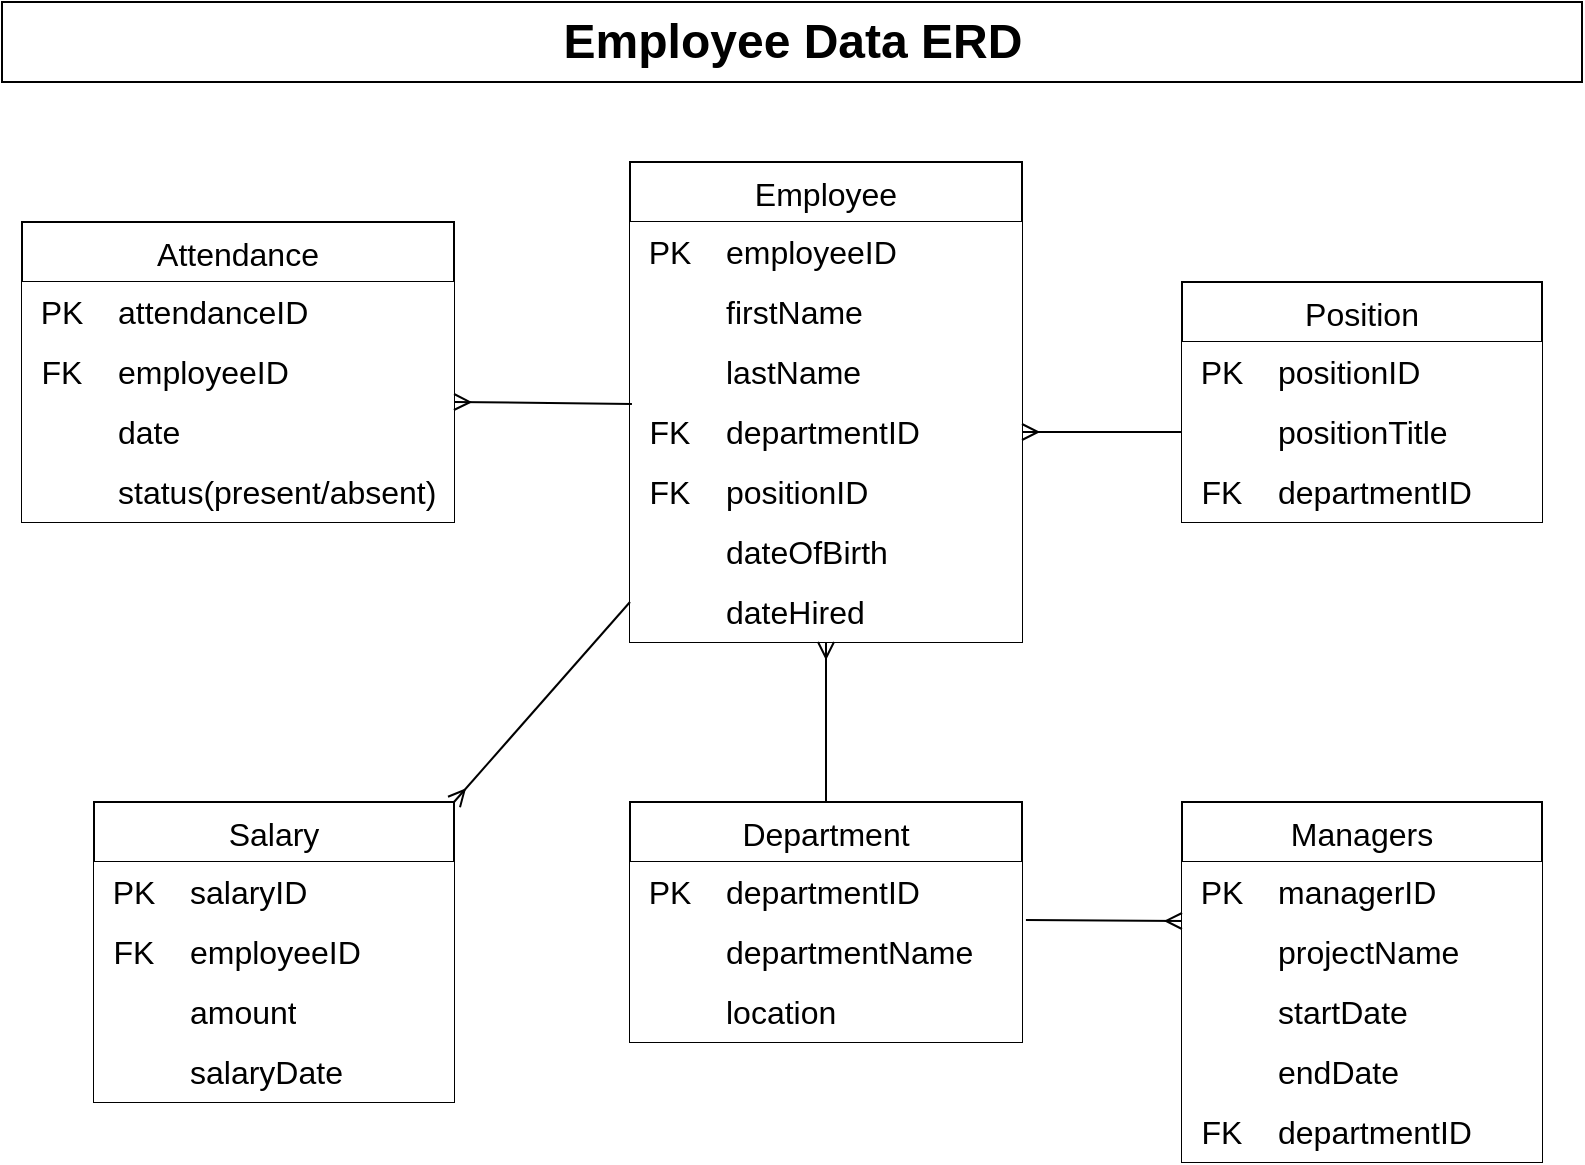 <mxfile version="24.9.2">
  <diagram id="C5RBs43oDa-KdzZeNtuy" name="Page-1">
    <mxGraphModel dx="1319" dy="762" grid="1" gridSize="10" guides="1" tooltips="1" connect="1" arrows="1" fold="1" page="1" pageScale="1" pageWidth="1100" pageHeight="850" background="#ffffff" math="0" shadow="0">
      <root>
        <mxCell id="WIyWlLk6GJQsqaUBKTNV-0" />
        <mxCell id="WIyWlLk6GJQsqaUBKTNV-1" parent="WIyWlLk6GJQsqaUBKTNV-0" />
        <mxCell id="Qf7x0E1dqHhBOgiYK0y1-11" value="Employee Data ERD" style="text;html=1;fontSize=24;fontStyle=1;verticalAlign=middle;align=center;fillColor=default;strokeColor=default;labelBackgroundColor=default;" vertex="1" parent="WIyWlLk6GJQsqaUBKTNV-1">
          <mxGeometry x="10" y="40" width="790" height="40" as="geometry" />
        </mxCell>
        <mxCell id="Qf7x0E1dqHhBOgiYK0y1-34" value="Employee" style="shape=table;startSize=30;container=1;collapsible=0;childLayout=tableLayout;fixedRows=1;rowLines=0;fontStyle=0;strokeColor=default;fontSize=16;points=[[0,0,0,0,0],[0,0.25,0,0,0],[0,0.5,0,0,0],[0,0.75,0,0,0],[0,1,0,0,0],[0.25,0,0,0,0],[0.25,1,0,0,0],[0.5,0,0,0,0],[0.5,1,0,0,0],[0.75,0,0,0,0],[0.75,1,0,0,0],[1,0,0,0,0],[1,0.25,0,0,0],[1,0.5,0,0,0],[1,0.75,0,0,0],[1,1,0,0,0]];labelBackgroundColor=default;" vertex="1" parent="WIyWlLk6GJQsqaUBKTNV-1">
          <mxGeometry x="324" y="120" width="196" height="240" as="geometry" />
        </mxCell>
        <mxCell id="Qf7x0E1dqHhBOgiYK0y1-35" value="" style="shape=tableRow;horizontal=0;startSize=0;swimlaneHead=0;swimlaneBody=0;top=0;left=0;bottom=0;right=0;collapsible=0;dropTarget=0;fillColor=none;points=[[0,0.5],[1,0.5]];portConstraint=eastwest;strokeColor=inherit;fontSize=16;labelBackgroundColor=default;" vertex="1" parent="Qf7x0E1dqHhBOgiYK0y1-34">
          <mxGeometry y="30" width="196" height="30" as="geometry" />
        </mxCell>
        <mxCell id="Qf7x0E1dqHhBOgiYK0y1-36" value="PK" style="shape=partialRectangle;html=1;whiteSpace=wrap;connectable=0;fillColor=default;top=0;left=0;bottom=0;right=0;overflow=hidden;pointerEvents=1;strokeColor=inherit;fontSize=16;labelBackgroundColor=default;" vertex="1" parent="Qf7x0E1dqHhBOgiYK0y1-35">
          <mxGeometry width="40" height="30" as="geometry">
            <mxRectangle width="40" height="30" as="alternateBounds" />
          </mxGeometry>
        </mxCell>
        <mxCell id="Qf7x0E1dqHhBOgiYK0y1-37" value="employeeID" style="shape=partialRectangle;html=1;whiteSpace=wrap;connectable=0;fillColor=default;top=0;left=0;bottom=0;right=0;align=left;spacingLeft=6;overflow=hidden;strokeColor=inherit;fontSize=16;labelBackgroundColor=default;" vertex="1" parent="Qf7x0E1dqHhBOgiYK0y1-35">
          <mxGeometry x="40" width="156" height="30" as="geometry">
            <mxRectangle width="156" height="30" as="alternateBounds" />
          </mxGeometry>
        </mxCell>
        <mxCell id="Qf7x0E1dqHhBOgiYK0y1-38" value="" style="shape=tableRow;horizontal=0;startSize=0;swimlaneHead=0;swimlaneBody=0;top=0;left=0;bottom=0;right=0;collapsible=0;dropTarget=0;fillColor=none;points=[[0,0.5],[1,0.5]];portConstraint=eastwest;strokeColor=inherit;fontSize=16;labelBackgroundColor=default;" vertex="1" parent="Qf7x0E1dqHhBOgiYK0y1-34">
          <mxGeometry y="60" width="196" height="30" as="geometry" />
        </mxCell>
        <mxCell id="Qf7x0E1dqHhBOgiYK0y1-39" value="" style="shape=partialRectangle;html=1;whiteSpace=wrap;connectable=0;fillColor=default;top=0;left=0;bottom=0;right=0;overflow=hidden;strokeColor=inherit;fontSize=16;labelBackgroundColor=default;" vertex="1" parent="Qf7x0E1dqHhBOgiYK0y1-38">
          <mxGeometry width="40" height="30" as="geometry">
            <mxRectangle width="40" height="30" as="alternateBounds" />
          </mxGeometry>
        </mxCell>
        <mxCell id="Qf7x0E1dqHhBOgiYK0y1-40" value="firstName" style="shape=partialRectangle;html=1;whiteSpace=wrap;connectable=0;fillColor=default;top=0;left=0;bottom=0;right=0;align=left;spacingLeft=6;overflow=hidden;strokeColor=inherit;fontSize=16;labelBackgroundColor=default;" vertex="1" parent="Qf7x0E1dqHhBOgiYK0y1-38">
          <mxGeometry x="40" width="156" height="30" as="geometry">
            <mxRectangle width="156" height="30" as="alternateBounds" />
          </mxGeometry>
        </mxCell>
        <mxCell id="Qf7x0E1dqHhBOgiYK0y1-41" value="" style="shape=tableRow;horizontal=0;startSize=0;swimlaneHead=0;swimlaneBody=0;top=0;left=0;bottom=0;right=0;collapsible=0;dropTarget=0;fillColor=none;points=[[0,0.5],[1,0.5]];portConstraint=eastwest;strokeColor=inherit;fontSize=16;labelBackgroundColor=default;" vertex="1" parent="Qf7x0E1dqHhBOgiYK0y1-34">
          <mxGeometry y="90" width="196" height="30" as="geometry" />
        </mxCell>
        <mxCell id="Qf7x0E1dqHhBOgiYK0y1-42" value="" style="shape=partialRectangle;html=1;whiteSpace=wrap;connectable=0;fillColor=default;top=0;left=0;bottom=0;right=0;overflow=hidden;strokeColor=inherit;fontSize=16;labelBackgroundColor=default;" vertex="1" parent="Qf7x0E1dqHhBOgiYK0y1-41">
          <mxGeometry width="40" height="30" as="geometry">
            <mxRectangle width="40" height="30" as="alternateBounds" />
          </mxGeometry>
        </mxCell>
        <mxCell id="Qf7x0E1dqHhBOgiYK0y1-43" value="lastName" style="shape=partialRectangle;html=1;whiteSpace=wrap;connectable=0;fillColor=default;top=0;left=0;bottom=0;right=0;align=left;spacingLeft=6;overflow=hidden;strokeColor=inherit;fontSize=16;labelBackgroundColor=default;" vertex="1" parent="Qf7x0E1dqHhBOgiYK0y1-41">
          <mxGeometry x="40" width="156" height="30" as="geometry">
            <mxRectangle width="156" height="30" as="alternateBounds" />
          </mxGeometry>
        </mxCell>
        <mxCell id="Qf7x0E1dqHhBOgiYK0y1-44" value="" style="shape=tableRow;horizontal=0;startSize=0;swimlaneHead=0;swimlaneBody=0;top=0;left=0;bottom=0;right=0;collapsible=0;dropTarget=0;fillColor=none;points=[[0,0.5],[1,0.5]];portConstraint=eastwest;strokeColor=inherit;fontSize=16;labelBackgroundColor=default;" vertex="1" parent="Qf7x0E1dqHhBOgiYK0y1-34">
          <mxGeometry y="120" width="196" height="30" as="geometry" />
        </mxCell>
        <mxCell id="Qf7x0E1dqHhBOgiYK0y1-45" value="FK" style="shape=partialRectangle;html=1;whiteSpace=wrap;connectable=0;fillColor=default;top=0;left=0;bottom=0;right=0;overflow=hidden;strokeColor=inherit;fontSize=16;labelBackgroundColor=default;" vertex="1" parent="Qf7x0E1dqHhBOgiYK0y1-44">
          <mxGeometry width="40" height="30" as="geometry">
            <mxRectangle width="40" height="30" as="alternateBounds" />
          </mxGeometry>
        </mxCell>
        <mxCell id="Qf7x0E1dqHhBOgiYK0y1-46" value="departmentID" style="shape=partialRectangle;html=1;whiteSpace=wrap;connectable=0;fillColor=default;top=0;left=0;bottom=0;right=0;align=left;spacingLeft=6;overflow=hidden;strokeColor=inherit;fontSize=16;labelBackgroundColor=default;" vertex="1" parent="Qf7x0E1dqHhBOgiYK0y1-44">
          <mxGeometry x="40" width="156" height="30" as="geometry">
            <mxRectangle width="156" height="30" as="alternateBounds" />
          </mxGeometry>
        </mxCell>
        <mxCell id="Qf7x0E1dqHhBOgiYK0y1-47" value="" style="shape=tableRow;horizontal=0;startSize=0;swimlaneHead=0;swimlaneBody=0;top=0;left=0;bottom=0;right=0;collapsible=0;dropTarget=0;fillColor=none;points=[[0,0.5],[1,0.5]];portConstraint=eastwest;strokeColor=inherit;fontSize=16;labelBackgroundColor=default;" vertex="1" parent="Qf7x0E1dqHhBOgiYK0y1-34">
          <mxGeometry y="150" width="196" height="30" as="geometry" />
        </mxCell>
        <mxCell id="Qf7x0E1dqHhBOgiYK0y1-48" value="FK" style="shape=partialRectangle;html=1;whiteSpace=wrap;connectable=0;fillColor=default;top=0;left=0;bottom=0;right=0;overflow=hidden;strokeColor=inherit;fontSize=16;labelBackgroundColor=default;" vertex="1" parent="Qf7x0E1dqHhBOgiYK0y1-47">
          <mxGeometry width="40" height="30" as="geometry">
            <mxRectangle width="40" height="30" as="alternateBounds" />
          </mxGeometry>
        </mxCell>
        <mxCell id="Qf7x0E1dqHhBOgiYK0y1-49" value="positionID" style="shape=partialRectangle;html=1;whiteSpace=wrap;connectable=0;fillColor=default;top=0;left=0;bottom=0;right=0;align=left;spacingLeft=6;overflow=hidden;strokeColor=inherit;fontSize=16;labelBackgroundColor=default;" vertex="1" parent="Qf7x0E1dqHhBOgiYK0y1-47">
          <mxGeometry x="40" width="156" height="30" as="geometry">
            <mxRectangle width="156" height="30" as="alternateBounds" />
          </mxGeometry>
        </mxCell>
        <mxCell id="Qf7x0E1dqHhBOgiYK0y1-50" value="" style="shape=tableRow;horizontal=0;startSize=0;swimlaneHead=0;swimlaneBody=0;top=0;left=0;bottom=0;right=0;collapsible=0;dropTarget=0;fillColor=none;points=[[0,0.5],[1,0.5]];portConstraint=eastwest;strokeColor=inherit;fontSize=16;labelBackgroundColor=default;" vertex="1" parent="Qf7x0E1dqHhBOgiYK0y1-34">
          <mxGeometry y="180" width="196" height="30" as="geometry" />
        </mxCell>
        <mxCell id="Qf7x0E1dqHhBOgiYK0y1-51" value="" style="shape=partialRectangle;html=1;whiteSpace=wrap;connectable=0;fillColor=default;top=0;left=0;bottom=0;right=0;overflow=hidden;strokeColor=inherit;fontSize=16;labelBackgroundColor=default;" vertex="1" parent="Qf7x0E1dqHhBOgiYK0y1-50">
          <mxGeometry width="40" height="30" as="geometry">
            <mxRectangle width="40" height="30" as="alternateBounds" />
          </mxGeometry>
        </mxCell>
        <mxCell id="Qf7x0E1dqHhBOgiYK0y1-52" value="dateOfBirth" style="shape=partialRectangle;html=1;whiteSpace=wrap;connectable=0;fillColor=default;top=0;left=0;bottom=0;right=0;align=left;spacingLeft=6;overflow=hidden;strokeColor=inherit;fontSize=16;labelBackgroundColor=default;" vertex="1" parent="Qf7x0E1dqHhBOgiYK0y1-50">
          <mxGeometry x="40" width="156" height="30" as="geometry">
            <mxRectangle width="156" height="30" as="alternateBounds" />
          </mxGeometry>
        </mxCell>
        <mxCell id="Qf7x0E1dqHhBOgiYK0y1-53" value="" style="shape=tableRow;horizontal=0;startSize=0;swimlaneHead=0;swimlaneBody=0;top=0;left=0;bottom=0;right=0;collapsible=0;dropTarget=0;fillColor=none;points=[[0,0.5],[1,0.5]];portConstraint=eastwest;strokeColor=inherit;fontSize=16;labelBackgroundColor=default;" vertex="1" parent="Qf7x0E1dqHhBOgiYK0y1-34">
          <mxGeometry y="210" width="196" height="30" as="geometry" />
        </mxCell>
        <mxCell id="Qf7x0E1dqHhBOgiYK0y1-54" value="" style="shape=partialRectangle;html=1;whiteSpace=wrap;connectable=0;fillColor=default;top=0;left=0;bottom=0;right=0;overflow=hidden;strokeColor=inherit;fontSize=16;labelBackgroundColor=default;" vertex="1" parent="Qf7x0E1dqHhBOgiYK0y1-53">
          <mxGeometry width="40" height="30" as="geometry">
            <mxRectangle width="40" height="30" as="alternateBounds" />
          </mxGeometry>
        </mxCell>
        <mxCell id="Qf7x0E1dqHhBOgiYK0y1-55" value="dateHired" style="shape=partialRectangle;html=1;whiteSpace=wrap;connectable=0;fillColor=default;top=0;left=0;bottom=0;right=0;align=left;spacingLeft=6;overflow=hidden;strokeColor=inherit;fontSize=16;labelBackgroundColor=default;" vertex="1" parent="Qf7x0E1dqHhBOgiYK0y1-53">
          <mxGeometry x="40" width="156" height="30" as="geometry">
            <mxRectangle width="156" height="30" as="alternateBounds" />
          </mxGeometry>
        </mxCell>
        <mxCell id="Qf7x0E1dqHhBOgiYK0y1-78" value="Department" style="shape=table;startSize=30;container=1;collapsible=0;childLayout=tableLayout;fixedRows=1;rowLines=0;fontStyle=0;strokeColor=default;fontSize=16;labelBackgroundColor=default;" vertex="1" parent="WIyWlLk6GJQsqaUBKTNV-1">
          <mxGeometry x="324" y="440" width="196" height="120" as="geometry" />
        </mxCell>
        <mxCell id="Qf7x0E1dqHhBOgiYK0y1-126" value="" style="shape=tableRow;horizontal=0;startSize=0;swimlaneHead=0;swimlaneBody=0;top=0;left=0;bottom=0;right=0;collapsible=0;dropTarget=0;fillColor=none;points=[[0,0.5],[1,0.5]];portConstraint=eastwest;strokeColor=inherit;fontSize=16;labelBackgroundColor=default;" vertex="1" parent="Qf7x0E1dqHhBOgiYK0y1-78">
          <mxGeometry y="30" width="196" height="30" as="geometry" />
        </mxCell>
        <mxCell id="Qf7x0E1dqHhBOgiYK0y1-127" value="PK" style="shape=partialRectangle;html=1;whiteSpace=wrap;connectable=0;fillColor=default;top=0;left=0;bottom=0;right=0;overflow=hidden;pointerEvents=1;strokeColor=inherit;fontSize=16;labelBackgroundColor=default;" vertex="1" parent="Qf7x0E1dqHhBOgiYK0y1-126">
          <mxGeometry width="40" height="30" as="geometry">
            <mxRectangle width="40" height="30" as="alternateBounds" />
          </mxGeometry>
        </mxCell>
        <mxCell id="Qf7x0E1dqHhBOgiYK0y1-128" value="departmentID" style="shape=partialRectangle;html=1;whiteSpace=wrap;connectable=0;fillColor=default;top=0;left=0;bottom=0;right=0;align=left;spacingLeft=6;overflow=hidden;strokeColor=inherit;fontSize=16;labelBackgroundColor=default;" vertex="1" parent="Qf7x0E1dqHhBOgiYK0y1-126">
          <mxGeometry x="40" width="156" height="30" as="geometry">
            <mxRectangle width="156" height="30" as="alternateBounds" />
          </mxGeometry>
        </mxCell>
        <mxCell id="Qf7x0E1dqHhBOgiYK0y1-82" value="" style="shape=tableRow;horizontal=0;startSize=0;swimlaneHead=0;swimlaneBody=0;top=0;left=0;bottom=0;right=0;collapsible=0;dropTarget=0;fillColor=none;points=[[0,0.5],[1,0.5]];portConstraint=eastwest;strokeColor=inherit;fontSize=16;labelBackgroundColor=default;" vertex="1" parent="Qf7x0E1dqHhBOgiYK0y1-78">
          <mxGeometry y="60" width="196" height="30" as="geometry" />
        </mxCell>
        <mxCell id="Qf7x0E1dqHhBOgiYK0y1-83" value="" style="shape=partialRectangle;html=1;whiteSpace=wrap;connectable=0;fillColor=default;top=0;left=0;bottom=0;right=0;overflow=hidden;strokeColor=inherit;fontSize=16;labelBackgroundColor=default;" vertex="1" parent="Qf7x0E1dqHhBOgiYK0y1-82">
          <mxGeometry width="40" height="30" as="geometry">
            <mxRectangle width="40" height="30" as="alternateBounds" />
          </mxGeometry>
        </mxCell>
        <mxCell id="Qf7x0E1dqHhBOgiYK0y1-84" value="departmentName" style="shape=partialRectangle;html=1;whiteSpace=wrap;connectable=0;fillColor=default;top=0;left=0;bottom=0;right=0;align=left;spacingLeft=6;overflow=hidden;strokeColor=inherit;fontSize=16;labelBackgroundColor=default;" vertex="1" parent="Qf7x0E1dqHhBOgiYK0y1-82">
          <mxGeometry x="40" width="156" height="30" as="geometry">
            <mxRectangle width="156" height="30" as="alternateBounds" />
          </mxGeometry>
        </mxCell>
        <mxCell id="Qf7x0E1dqHhBOgiYK0y1-85" value="" style="shape=tableRow;horizontal=0;startSize=0;swimlaneHead=0;swimlaneBody=0;top=0;left=0;bottom=0;right=0;collapsible=0;dropTarget=0;fillColor=none;points=[[0,0.5],[1,0.5]];portConstraint=eastwest;strokeColor=inherit;fontSize=16;labelBackgroundColor=default;" vertex="1" parent="Qf7x0E1dqHhBOgiYK0y1-78">
          <mxGeometry y="90" width="196" height="30" as="geometry" />
        </mxCell>
        <mxCell id="Qf7x0E1dqHhBOgiYK0y1-86" value="" style="shape=partialRectangle;html=1;whiteSpace=wrap;connectable=0;fillColor=default;top=0;left=0;bottom=0;right=0;overflow=hidden;strokeColor=inherit;fontSize=16;labelBackgroundColor=default;" vertex="1" parent="Qf7x0E1dqHhBOgiYK0y1-85">
          <mxGeometry width="40" height="30" as="geometry">
            <mxRectangle width="40" height="30" as="alternateBounds" />
          </mxGeometry>
        </mxCell>
        <mxCell id="Qf7x0E1dqHhBOgiYK0y1-87" value="location" style="shape=partialRectangle;html=1;whiteSpace=wrap;connectable=0;fillColor=default;top=0;left=0;bottom=0;right=0;align=left;spacingLeft=6;overflow=hidden;strokeColor=inherit;fontSize=16;labelBackgroundColor=default;" vertex="1" parent="Qf7x0E1dqHhBOgiYK0y1-85">
          <mxGeometry x="40" width="156" height="30" as="geometry">
            <mxRectangle width="156" height="30" as="alternateBounds" />
          </mxGeometry>
        </mxCell>
        <mxCell id="Qf7x0E1dqHhBOgiYK0y1-101" value="Position" style="shape=table;startSize=30;container=1;collapsible=0;childLayout=tableLayout;fixedRows=1;rowLines=0;fontStyle=0;strokeColor=default;fontSize=16;labelBackgroundColor=default;" vertex="1" parent="WIyWlLk6GJQsqaUBKTNV-1">
          <mxGeometry x="600" y="180" width="180" height="120" as="geometry" />
        </mxCell>
        <mxCell id="Qf7x0E1dqHhBOgiYK0y1-102" value="" style="shape=tableRow;horizontal=0;startSize=0;swimlaneHead=0;swimlaneBody=0;top=0;left=0;bottom=0;right=0;collapsible=0;dropTarget=0;fillColor=none;points=[[0,0.5],[1,0.5]];portConstraint=eastwest;strokeColor=inherit;fontSize=16;labelBackgroundColor=default;" vertex="1" parent="Qf7x0E1dqHhBOgiYK0y1-101">
          <mxGeometry y="30" width="180" height="30" as="geometry" />
        </mxCell>
        <mxCell id="Qf7x0E1dqHhBOgiYK0y1-103" value="PK" style="shape=partialRectangle;html=1;whiteSpace=wrap;connectable=0;fillColor=default;top=0;left=0;bottom=0;right=0;overflow=hidden;pointerEvents=1;strokeColor=inherit;fontSize=16;labelBackgroundColor=default;" vertex="1" parent="Qf7x0E1dqHhBOgiYK0y1-102">
          <mxGeometry width="40" height="30" as="geometry">
            <mxRectangle width="40" height="30" as="alternateBounds" />
          </mxGeometry>
        </mxCell>
        <mxCell id="Qf7x0E1dqHhBOgiYK0y1-104" value="positionID" style="shape=partialRectangle;html=1;whiteSpace=wrap;connectable=0;fillColor=default;top=0;left=0;bottom=0;right=0;align=left;spacingLeft=6;overflow=hidden;strokeColor=inherit;fontSize=16;labelBackgroundColor=default;" vertex="1" parent="Qf7x0E1dqHhBOgiYK0y1-102">
          <mxGeometry x="40" width="140" height="30" as="geometry">
            <mxRectangle width="140" height="30" as="alternateBounds" />
          </mxGeometry>
        </mxCell>
        <mxCell id="Qf7x0E1dqHhBOgiYK0y1-105" value="" style="shape=tableRow;horizontal=0;startSize=0;swimlaneHead=0;swimlaneBody=0;top=0;left=0;bottom=0;right=0;collapsible=0;dropTarget=0;fillColor=none;points=[[0,0.5],[1,0.5]];portConstraint=eastwest;strokeColor=inherit;fontSize=16;labelBackgroundColor=default;" vertex="1" parent="Qf7x0E1dqHhBOgiYK0y1-101">
          <mxGeometry y="60" width="180" height="30" as="geometry" />
        </mxCell>
        <mxCell id="Qf7x0E1dqHhBOgiYK0y1-106" value="" style="shape=partialRectangle;html=1;whiteSpace=wrap;connectable=0;fillColor=default;top=0;left=0;bottom=0;right=0;overflow=hidden;strokeColor=inherit;fontSize=16;labelBackgroundColor=default;" vertex="1" parent="Qf7x0E1dqHhBOgiYK0y1-105">
          <mxGeometry width="40" height="30" as="geometry">
            <mxRectangle width="40" height="30" as="alternateBounds" />
          </mxGeometry>
        </mxCell>
        <mxCell id="Qf7x0E1dqHhBOgiYK0y1-107" value="positionTitle" style="shape=partialRectangle;html=1;whiteSpace=wrap;connectable=0;fillColor=default;top=0;left=0;bottom=0;right=0;align=left;spacingLeft=6;overflow=hidden;strokeColor=inherit;fontSize=16;labelBackgroundColor=default;" vertex="1" parent="Qf7x0E1dqHhBOgiYK0y1-105">
          <mxGeometry x="40" width="140" height="30" as="geometry">
            <mxRectangle width="140" height="30" as="alternateBounds" />
          </mxGeometry>
        </mxCell>
        <mxCell id="Qf7x0E1dqHhBOgiYK0y1-108" value="" style="shape=tableRow;horizontal=0;startSize=0;swimlaneHead=0;swimlaneBody=0;top=0;left=0;bottom=0;right=0;collapsible=0;dropTarget=0;fillColor=none;points=[[0,0.5],[1,0.5]];portConstraint=eastwest;strokeColor=inherit;fontSize=16;labelBackgroundColor=default;" vertex="1" parent="Qf7x0E1dqHhBOgiYK0y1-101">
          <mxGeometry y="90" width="180" height="30" as="geometry" />
        </mxCell>
        <mxCell id="Qf7x0E1dqHhBOgiYK0y1-109" value="FK" style="shape=partialRectangle;html=1;whiteSpace=wrap;connectable=0;fillColor=default;top=0;left=0;bottom=0;right=0;overflow=hidden;strokeColor=inherit;fontSize=16;labelBackgroundColor=default;" vertex="1" parent="Qf7x0E1dqHhBOgiYK0y1-108">
          <mxGeometry width="40" height="30" as="geometry">
            <mxRectangle width="40" height="30" as="alternateBounds" />
          </mxGeometry>
        </mxCell>
        <mxCell id="Qf7x0E1dqHhBOgiYK0y1-110" value="departmentID" style="shape=partialRectangle;html=1;whiteSpace=wrap;connectable=0;fillColor=default;top=0;left=0;bottom=0;right=0;align=left;spacingLeft=6;overflow=hidden;strokeColor=inherit;fontSize=16;labelBackgroundColor=default;" vertex="1" parent="Qf7x0E1dqHhBOgiYK0y1-108">
          <mxGeometry x="40" width="140" height="30" as="geometry">
            <mxRectangle width="140" height="30" as="alternateBounds" />
          </mxGeometry>
        </mxCell>
        <mxCell id="Qf7x0E1dqHhBOgiYK0y1-112" value="Salary" style="shape=table;startSize=30;container=1;collapsible=0;childLayout=tableLayout;fixedRows=1;rowLines=0;fontStyle=0;strokeColor=default;fontSize=16;labelBackgroundColor=default;" vertex="1" parent="WIyWlLk6GJQsqaUBKTNV-1">
          <mxGeometry x="56" y="440" width="180" height="150" as="geometry" />
        </mxCell>
        <mxCell id="Qf7x0E1dqHhBOgiYK0y1-113" value="" style="shape=tableRow;horizontal=0;startSize=0;swimlaneHead=0;swimlaneBody=0;top=0;left=0;bottom=0;right=0;collapsible=0;dropTarget=0;fillColor=none;points=[[0,0.5],[1,0.5]];portConstraint=eastwest;strokeColor=inherit;fontSize=16;labelBackgroundColor=default;" vertex="1" parent="Qf7x0E1dqHhBOgiYK0y1-112">
          <mxGeometry y="30" width="180" height="30" as="geometry" />
        </mxCell>
        <mxCell id="Qf7x0E1dqHhBOgiYK0y1-114" value="PK" style="shape=partialRectangle;html=1;whiteSpace=wrap;connectable=0;fillColor=default;top=0;left=0;bottom=0;right=0;overflow=hidden;pointerEvents=1;strokeColor=inherit;fontSize=16;labelBackgroundColor=default;" vertex="1" parent="Qf7x0E1dqHhBOgiYK0y1-113">
          <mxGeometry width="40" height="30" as="geometry">
            <mxRectangle width="40" height="30" as="alternateBounds" />
          </mxGeometry>
        </mxCell>
        <mxCell id="Qf7x0E1dqHhBOgiYK0y1-115" value="salaryID" style="shape=partialRectangle;html=1;whiteSpace=wrap;connectable=0;fillColor=default;top=0;left=0;bottom=0;right=0;align=left;spacingLeft=6;overflow=hidden;strokeColor=inherit;fontSize=16;labelBackgroundColor=default;" vertex="1" parent="Qf7x0E1dqHhBOgiYK0y1-113">
          <mxGeometry x="40" width="140" height="30" as="geometry">
            <mxRectangle width="140" height="30" as="alternateBounds" />
          </mxGeometry>
        </mxCell>
        <mxCell id="Qf7x0E1dqHhBOgiYK0y1-116" value="" style="shape=tableRow;horizontal=0;startSize=0;swimlaneHead=0;swimlaneBody=0;top=0;left=0;bottom=0;right=0;collapsible=0;dropTarget=0;fillColor=none;points=[[0,0.5],[1,0.5]];portConstraint=eastwest;strokeColor=inherit;fontSize=16;labelBackgroundColor=default;" vertex="1" parent="Qf7x0E1dqHhBOgiYK0y1-112">
          <mxGeometry y="60" width="180" height="30" as="geometry" />
        </mxCell>
        <mxCell id="Qf7x0E1dqHhBOgiYK0y1-117" value="FK" style="shape=partialRectangle;html=1;whiteSpace=wrap;connectable=0;fillColor=default;top=0;left=0;bottom=0;right=0;overflow=hidden;strokeColor=inherit;fontSize=16;labelBackgroundColor=default;" vertex="1" parent="Qf7x0E1dqHhBOgiYK0y1-116">
          <mxGeometry width="40" height="30" as="geometry">
            <mxRectangle width="40" height="30" as="alternateBounds" />
          </mxGeometry>
        </mxCell>
        <mxCell id="Qf7x0E1dqHhBOgiYK0y1-118" value="employeeID" style="shape=partialRectangle;html=1;whiteSpace=wrap;connectable=0;fillColor=default;top=0;left=0;bottom=0;right=0;align=left;spacingLeft=6;overflow=hidden;strokeColor=inherit;fontSize=16;labelBackgroundColor=default;" vertex="1" parent="Qf7x0E1dqHhBOgiYK0y1-116">
          <mxGeometry x="40" width="140" height="30" as="geometry">
            <mxRectangle width="140" height="30" as="alternateBounds" />
          </mxGeometry>
        </mxCell>
        <mxCell id="Qf7x0E1dqHhBOgiYK0y1-119" value="" style="shape=tableRow;horizontal=0;startSize=0;swimlaneHead=0;swimlaneBody=0;top=0;left=0;bottom=0;right=0;collapsible=0;dropTarget=0;fillColor=none;points=[[0,0.5],[1,0.5]];portConstraint=eastwest;strokeColor=inherit;fontSize=16;labelBackgroundColor=default;" vertex="1" parent="Qf7x0E1dqHhBOgiYK0y1-112">
          <mxGeometry y="90" width="180" height="30" as="geometry" />
        </mxCell>
        <mxCell id="Qf7x0E1dqHhBOgiYK0y1-120" value="" style="shape=partialRectangle;html=1;whiteSpace=wrap;connectable=0;fillColor=default;top=0;left=0;bottom=0;right=0;overflow=hidden;strokeColor=inherit;fontSize=16;labelBackgroundColor=default;" vertex="1" parent="Qf7x0E1dqHhBOgiYK0y1-119">
          <mxGeometry width="40" height="30" as="geometry">
            <mxRectangle width="40" height="30" as="alternateBounds" />
          </mxGeometry>
        </mxCell>
        <mxCell id="Qf7x0E1dqHhBOgiYK0y1-121" value="amount" style="shape=partialRectangle;html=1;whiteSpace=wrap;connectable=0;fillColor=default;top=0;left=0;bottom=0;right=0;align=left;spacingLeft=6;overflow=hidden;strokeColor=inherit;fontSize=16;labelBackgroundColor=default;" vertex="1" parent="Qf7x0E1dqHhBOgiYK0y1-119">
          <mxGeometry x="40" width="140" height="30" as="geometry">
            <mxRectangle width="140" height="30" as="alternateBounds" />
          </mxGeometry>
        </mxCell>
        <mxCell id="Qf7x0E1dqHhBOgiYK0y1-123" value="" style="shape=tableRow;horizontal=0;startSize=0;swimlaneHead=0;swimlaneBody=0;top=0;left=0;bottom=0;right=0;collapsible=0;dropTarget=0;fillColor=none;points=[[0,0.5],[1,0.5]];portConstraint=eastwest;strokeColor=inherit;fontSize=16;labelBackgroundColor=default;" vertex="1" parent="Qf7x0E1dqHhBOgiYK0y1-112">
          <mxGeometry y="120" width="180" height="30" as="geometry" />
        </mxCell>
        <mxCell id="Qf7x0E1dqHhBOgiYK0y1-124" value="" style="shape=partialRectangle;html=1;whiteSpace=wrap;connectable=0;fillColor=default;top=0;left=0;bottom=0;right=0;overflow=hidden;strokeColor=inherit;fontSize=16;labelBackgroundColor=default;" vertex="1" parent="Qf7x0E1dqHhBOgiYK0y1-123">
          <mxGeometry width="40" height="30" as="geometry">
            <mxRectangle width="40" height="30" as="alternateBounds" />
          </mxGeometry>
        </mxCell>
        <mxCell id="Qf7x0E1dqHhBOgiYK0y1-125" value="salaryDate" style="shape=partialRectangle;html=1;whiteSpace=wrap;connectable=0;fillColor=default;top=0;left=0;bottom=0;right=0;align=left;spacingLeft=6;overflow=hidden;strokeColor=inherit;fontSize=16;labelBackgroundColor=default;" vertex="1" parent="Qf7x0E1dqHhBOgiYK0y1-123">
          <mxGeometry x="40" width="140" height="30" as="geometry">
            <mxRectangle width="140" height="30" as="alternateBounds" />
          </mxGeometry>
        </mxCell>
        <mxCell id="Qf7x0E1dqHhBOgiYK0y1-129" value="Attendance" style="shape=table;startSize=30;container=1;collapsible=0;childLayout=tableLayout;fixedRows=1;rowLines=0;fontStyle=0;strokeColor=default;fontSize=16;labelBackgroundColor=default;" vertex="1" parent="WIyWlLk6GJQsqaUBKTNV-1">
          <mxGeometry x="20" y="150" width="216" height="150" as="geometry" />
        </mxCell>
        <mxCell id="Qf7x0E1dqHhBOgiYK0y1-130" value="" style="shape=tableRow;horizontal=0;startSize=0;swimlaneHead=0;swimlaneBody=0;top=0;left=0;bottom=0;right=0;collapsible=0;dropTarget=0;fillColor=none;points=[[0,0.5],[1,0.5]];portConstraint=eastwest;strokeColor=inherit;fontSize=16;labelBackgroundColor=default;" vertex="1" parent="Qf7x0E1dqHhBOgiYK0y1-129">
          <mxGeometry y="30" width="216" height="30" as="geometry" />
        </mxCell>
        <mxCell id="Qf7x0E1dqHhBOgiYK0y1-131" value="PK" style="shape=partialRectangle;html=1;whiteSpace=wrap;connectable=0;fillColor=default;top=0;left=0;bottom=0;right=0;overflow=hidden;pointerEvents=1;strokeColor=inherit;fontSize=16;labelBackgroundColor=default;" vertex="1" parent="Qf7x0E1dqHhBOgiYK0y1-130">
          <mxGeometry width="40" height="30" as="geometry">
            <mxRectangle width="40" height="30" as="alternateBounds" />
          </mxGeometry>
        </mxCell>
        <mxCell id="Qf7x0E1dqHhBOgiYK0y1-132" value="attendanceID" style="shape=partialRectangle;html=1;whiteSpace=wrap;connectable=0;fillColor=default;top=0;left=0;bottom=0;right=0;align=left;spacingLeft=6;overflow=hidden;strokeColor=inherit;fontSize=16;labelBackgroundColor=default;" vertex="1" parent="Qf7x0E1dqHhBOgiYK0y1-130">
          <mxGeometry x="40" width="176" height="30" as="geometry">
            <mxRectangle width="176" height="30" as="alternateBounds" />
          </mxGeometry>
        </mxCell>
        <mxCell id="Qf7x0E1dqHhBOgiYK0y1-133" value="" style="shape=tableRow;horizontal=0;startSize=0;swimlaneHead=0;swimlaneBody=0;top=0;left=0;bottom=0;right=0;collapsible=0;dropTarget=0;fillColor=none;points=[[0,0.5],[1,0.5]];portConstraint=eastwest;strokeColor=inherit;fontSize=16;labelBackgroundColor=default;" vertex="1" parent="Qf7x0E1dqHhBOgiYK0y1-129">
          <mxGeometry y="60" width="216" height="30" as="geometry" />
        </mxCell>
        <mxCell id="Qf7x0E1dqHhBOgiYK0y1-134" value="FK" style="shape=partialRectangle;html=1;whiteSpace=wrap;connectable=0;fillColor=default;top=0;left=0;bottom=0;right=0;overflow=hidden;pointerEvents=1;strokeColor=inherit;fontSize=16;labelBackgroundColor=default;" vertex="1" parent="Qf7x0E1dqHhBOgiYK0y1-133">
          <mxGeometry width="40" height="30" as="geometry">
            <mxRectangle width="40" height="30" as="alternateBounds" />
          </mxGeometry>
        </mxCell>
        <mxCell id="Qf7x0E1dqHhBOgiYK0y1-135" value="employeeID" style="shape=partialRectangle;html=1;whiteSpace=wrap;connectable=0;fillColor=default;top=0;left=0;bottom=0;right=0;align=left;spacingLeft=6;overflow=hidden;strokeColor=inherit;fontSize=16;labelBackgroundColor=default;" vertex="1" parent="Qf7x0E1dqHhBOgiYK0y1-133">
          <mxGeometry x="40" width="176" height="30" as="geometry">
            <mxRectangle width="176" height="30" as="alternateBounds" />
          </mxGeometry>
        </mxCell>
        <mxCell id="Qf7x0E1dqHhBOgiYK0y1-136" value="" style="shape=tableRow;horizontal=0;startSize=0;swimlaneHead=0;swimlaneBody=0;top=0;left=0;bottom=0;right=0;collapsible=0;dropTarget=0;fillColor=none;points=[[0,0.5],[1,0.5]];portConstraint=eastwest;strokeColor=inherit;fontSize=16;labelBackgroundColor=default;" vertex="1" parent="Qf7x0E1dqHhBOgiYK0y1-129">
          <mxGeometry y="90" width="216" height="30" as="geometry" />
        </mxCell>
        <mxCell id="Qf7x0E1dqHhBOgiYK0y1-137" value="" style="shape=partialRectangle;html=1;whiteSpace=wrap;connectable=0;fillColor=default;top=0;left=0;bottom=0;right=0;overflow=hidden;strokeColor=inherit;fontSize=16;labelBackgroundColor=default;" vertex="1" parent="Qf7x0E1dqHhBOgiYK0y1-136">
          <mxGeometry width="40" height="30" as="geometry">
            <mxRectangle width="40" height="30" as="alternateBounds" />
          </mxGeometry>
        </mxCell>
        <mxCell id="Qf7x0E1dqHhBOgiYK0y1-138" value="date" style="shape=partialRectangle;html=1;whiteSpace=wrap;connectable=0;fillColor=default;top=0;left=0;bottom=0;right=0;align=left;spacingLeft=6;overflow=hidden;strokeColor=inherit;fontSize=16;labelBackgroundColor=default;" vertex="1" parent="Qf7x0E1dqHhBOgiYK0y1-136">
          <mxGeometry x="40" width="176" height="30" as="geometry">
            <mxRectangle width="176" height="30" as="alternateBounds" />
          </mxGeometry>
        </mxCell>
        <mxCell id="Qf7x0E1dqHhBOgiYK0y1-139" value="" style="shape=tableRow;horizontal=0;startSize=0;swimlaneHead=0;swimlaneBody=0;top=0;left=0;bottom=0;right=0;collapsible=0;dropTarget=0;fillColor=none;points=[[0,0.5],[1,0.5]];portConstraint=eastwest;strokeColor=inherit;fontSize=16;labelBackgroundColor=default;" vertex="1" parent="Qf7x0E1dqHhBOgiYK0y1-129">
          <mxGeometry y="120" width="216" height="30" as="geometry" />
        </mxCell>
        <mxCell id="Qf7x0E1dqHhBOgiYK0y1-140" value="" style="shape=partialRectangle;html=1;whiteSpace=wrap;connectable=0;fillColor=default;top=0;left=0;bottom=0;right=0;overflow=hidden;strokeColor=inherit;fontSize=16;labelBackgroundColor=default;" vertex="1" parent="Qf7x0E1dqHhBOgiYK0y1-139">
          <mxGeometry width="40" height="30" as="geometry">
            <mxRectangle width="40" height="30" as="alternateBounds" />
          </mxGeometry>
        </mxCell>
        <mxCell id="Qf7x0E1dqHhBOgiYK0y1-141" value="status(present/absent)" style="shape=partialRectangle;html=1;whiteSpace=wrap;connectable=0;fillColor=default;top=0;left=0;bottom=0;right=0;align=left;spacingLeft=6;overflow=hidden;strokeColor=inherit;fontSize=16;labelBackgroundColor=default;" vertex="1" parent="Qf7x0E1dqHhBOgiYK0y1-139">
          <mxGeometry x="40" width="176" height="30" as="geometry">
            <mxRectangle width="176" height="30" as="alternateBounds" />
          </mxGeometry>
        </mxCell>
        <mxCell id="Qf7x0E1dqHhBOgiYK0y1-143" value="Managers" style="shape=table;startSize=30;container=1;collapsible=0;childLayout=tableLayout;fixedRows=1;rowLines=0;fontStyle=0;strokeColor=default;fontSize=16;labelBackgroundColor=default;" vertex="1" parent="WIyWlLk6GJQsqaUBKTNV-1">
          <mxGeometry x="600" y="440" width="180" height="180" as="geometry" />
        </mxCell>
        <mxCell id="Qf7x0E1dqHhBOgiYK0y1-144" value="" style="shape=tableRow;horizontal=0;startSize=0;swimlaneHead=0;swimlaneBody=0;top=0;left=0;bottom=0;right=0;collapsible=0;dropTarget=0;fillColor=none;points=[[0,0.5],[1,0.5]];portConstraint=eastwest;strokeColor=inherit;fontSize=16;labelBackgroundColor=default;" vertex="1" parent="Qf7x0E1dqHhBOgiYK0y1-143">
          <mxGeometry y="30" width="180" height="30" as="geometry" />
        </mxCell>
        <mxCell id="Qf7x0E1dqHhBOgiYK0y1-145" value="PK" style="shape=partialRectangle;html=1;whiteSpace=wrap;connectable=0;fillColor=default;top=0;left=0;bottom=0;right=0;overflow=hidden;pointerEvents=1;strokeColor=inherit;fontSize=16;labelBackgroundColor=default;" vertex="1" parent="Qf7x0E1dqHhBOgiYK0y1-144">
          <mxGeometry width="40" height="30" as="geometry">
            <mxRectangle width="40" height="30" as="alternateBounds" />
          </mxGeometry>
        </mxCell>
        <mxCell id="Qf7x0E1dqHhBOgiYK0y1-146" value="managerID" style="shape=partialRectangle;html=1;whiteSpace=wrap;connectable=0;fillColor=default;top=0;left=0;bottom=0;right=0;align=left;spacingLeft=6;overflow=hidden;strokeColor=inherit;fontSize=16;labelBackgroundColor=default;" vertex="1" parent="Qf7x0E1dqHhBOgiYK0y1-144">
          <mxGeometry x="40" width="140" height="30" as="geometry">
            <mxRectangle width="140" height="30" as="alternateBounds" />
          </mxGeometry>
        </mxCell>
        <mxCell id="Qf7x0E1dqHhBOgiYK0y1-147" value="" style="shape=tableRow;horizontal=0;startSize=0;swimlaneHead=0;swimlaneBody=0;top=0;left=0;bottom=0;right=0;collapsible=0;dropTarget=0;fillColor=none;points=[[0,0.5],[1,0.5]];portConstraint=eastwest;strokeColor=inherit;fontSize=16;labelBackgroundColor=default;" vertex="1" parent="Qf7x0E1dqHhBOgiYK0y1-143">
          <mxGeometry y="60" width="180" height="30" as="geometry" />
        </mxCell>
        <mxCell id="Qf7x0E1dqHhBOgiYK0y1-148" value="" style="shape=partialRectangle;html=1;whiteSpace=wrap;connectable=0;fillColor=default;top=0;left=0;bottom=0;right=0;overflow=hidden;strokeColor=inherit;fontSize=16;labelBackgroundColor=default;" vertex="1" parent="Qf7x0E1dqHhBOgiYK0y1-147">
          <mxGeometry width="40" height="30" as="geometry">
            <mxRectangle width="40" height="30" as="alternateBounds" />
          </mxGeometry>
        </mxCell>
        <mxCell id="Qf7x0E1dqHhBOgiYK0y1-149" value="projectName" style="shape=partialRectangle;html=1;whiteSpace=wrap;connectable=0;fillColor=default;top=0;left=0;bottom=0;right=0;align=left;spacingLeft=6;overflow=hidden;strokeColor=inherit;fontSize=16;labelBackgroundColor=default;" vertex="1" parent="Qf7x0E1dqHhBOgiYK0y1-147">
          <mxGeometry x="40" width="140" height="30" as="geometry">
            <mxRectangle width="140" height="30" as="alternateBounds" />
          </mxGeometry>
        </mxCell>
        <mxCell id="Qf7x0E1dqHhBOgiYK0y1-150" value="" style="shape=tableRow;horizontal=0;startSize=0;swimlaneHead=0;swimlaneBody=0;top=0;left=0;bottom=0;right=0;collapsible=0;dropTarget=0;fillColor=none;points=[[0,0.5],[1,0.5]];portConstraint=eastwest;strokeColor=inherit;fontSize=16;labelBackgroundColor=default;" vertex="1" parent="Qf7x0E1dqHhBOgiYK0y1-143">
          <mxGeometry y="90" width="180" height="30" as="geometry" />
        </mxCell>
        <mxCell id="Qf7x0E1dqHhBOgiYK0y1-151" value="" style="shape=partialRectangle;html=1;whiteSpace=wrap;connectable=0;fillColor=default;top=0;left=0;bottom=0;right=0;overflow=hidden;strokeColor=inherit;fontSize=16;labelBackgroundColor=default;" vertex="1" parent="Qf7x0E1dqHhBOgiYK0y1-150">
          <mxGeometry width="40" height="30" as="geometry">
            <mxRectangle width="40" height="30" as="alternateBounds" />
          </mxGeometry>
        </mxCell>
        <mxCell id="Qf7x0E1dqHhBOgiYK0y1-152" value="startDate" style="shape=partialRectangle;html=1;whiteSpace=wrap;connectable=0;fillColor=default;top=0;left=0;bottom=0;right=0;align=left;spacingLeft=6;overflow=hidden;strokeColor=inherit;fontSize=16;labelBackgroundColor=default;" vertex="1" parent="Qf7x0E1dqHhBOgiYK0y1-150">
          <mxGeometry x="40" width="140" height="30" as="geometry">
            <mxRectangle width="140" height="30" as="alternateBounds" />
          </mxGeometry>
        </mxCell>
        <mxCell id="Qf7x0E1dqHhBOgiYK0y1-154" value="" style="shape=tableRow;horizontal=0;startSize=0;swimlaneHead=0;swimlaneBody=0;top=0;left=0;bottom=0;right=0;collapsible=0;dropTarget=0;fillColor=none;points=[[0,0.5],[1,0.5]];portConstraint=eastwest;strokeColor=inherit;fontSize=16;labelBackgroundColor=default;" vertex="1" parent="Qf7x0E1dqHhBOgiYK0y1-143">
          <mxGeometry y="120" width="180" height="30" as="geometry" />
        </mxCell>
        <mxCell id="Qf7x0E1dqHhBOgiYK0y1-155" value="" style="shape=partialRectangle;html=1;whiteSpace=wrap;connectable=0;fillColor=default;top=0;left=0;bottom=0;right=0;overflow=hidden;strokeColor=inherit;fontSize=16;labelBackgroundColor=default;" vertex="1" parent="Qf7x0E1dqHhBOgiYK0y1-154">
          <mxGeometry width="40" height="30" as="geometry">
            <mxRectangle width="40" height="30" as="alternateBounds" />
          </mxGeometry>
        </mxCell>
        <mxCell id="Qf7x0E1dqHhBOgiYK0y1-156" value="endDate" style="shape=partialRectangle;html=1;whiteSpace=wrap;connectable=0;fillColor=default;top=0;left=0;bottom=0;right=0;align=left;spacingLeft=6;overflow=hidden;strokeColor=inherit;fontSize=16;labelBackgroundColor=default;" vertex="1" parent="Qf7x0E1dqHhBOgiYK0y1-154">
          <mxGeometry x="40" width="140" height="30" as="geometry">
            <mxRectangle width="140" height="30" as="alternateBounds" />
          </mxGeometry>
        </mxCell>
        <mxCell id="Qf7x0E1dqHhBOgiYK0y1-157" value="" style="shape=tableRow;horizontal=0;startSize=0;swimlaneHead=0;swimlaneBody=0;top=0;left=0;bottom=0;right=0;collapsible=0;dropTarget=0;fillColor=none;points=[[0,0.5],[1,0.5]];portConstraint=eastwest;strokeColor=inherit;fontSize=16;labelBackgroundColor=default;" vertex="1" parent="Qf7x0E1dqHhBOgiYK0y1-143">
          <mxGeometry y="150" width="180" height="30" as="geometry" />
        </mxCell>
        <mxCell id="Qf7x0E1dqHhBOgiYK0y1-158" value="FK" style="shape=partialRectangle;html=1;whiteSpace=wrap;connectable=0;fillColor=default;top=0;left=0;bottom=0;right=0;overflow=hidden;strokeColor=inherit;fontSize=16;labelBackgroundColor=default;" vertex="1" parent="Qf7x0E1dqHhBOgiYK0y1-157">
          <mxGeometry width="40" height="30" as="geometry">
            <mxRectangle width="40" height="30" as="alternateBounds" />
          </mxGeometry>
        </mxCell>
        <mxCell id="Qf7x0E1dqHhBOgiYK0y1-159" value="departmentID" style="shape=partialRectangle;html=1;whiteSpace=wrap;connectable=0;fillColor=default;top=0;left=0;bottom=0;right=0;align=left;spacingLeft=6;overflow=hidden;strokeColor=inherit;fontSize=16;labelBackgroundColor=default;" vertex="1" parent="Qf7x0E1dqHhBOgiYK0y1-157">
          <mxGeometry x="40" width="140" height="30" as="geometry">
            <mxRectangle width="140" height="30" as="alternateBounds" />
          </mxGeometry>
        </mxCell>
        <mxCell id="Qf7x0E1dqHhBOgiYK0y1-167" value="" style="endArrow=none;html=1;rounded=0;entryX=0.5;entryY=0;entryDx=0;entryDy=0;startArrow=ERmany;startFill=0;endFill=0;labelBackgroundColor=default;" edge="1" parent="WIyWlLk6GJQsqaUBKTNV-1" source="Qf7x0E1dqHhBOgiYK0y1-53" target="Qf7x0E1dqHhBOgiYK0y1-78">
          <mxGeometry relative="1" as="geometry">
            <mxPoint x="340" y="440" as="sourcePoint" />
            <mxPoint x="414" y="430" as="targetPoint" />
          </mxGeometry>
        </mxCell>
        <mxCell id="Qf7x0E1dqHhBOgiYK0y1-171" value="" style="endArrow=none;html=1;rounded=0;exitX=1;exitY=0.5;exitDx=0;exitDy=0;entryX=0;entryY=0.5;entryDx=0;entryDy=0;startArrow=ERmany;startFill=0;endFill=0;labelBackgroundColor=default;" edge="1" parent="WIyWlLk6GJQsqaUBKTNV-1" source="Qf7x0E1dqHhBOgiYK0y1-44" target="Qf7x0E1dqHhBOgiYK0y1-105">
          <mxGeometry relative="1" as="geometry">
            <mxPoint x="370" y="440" as="sourcePoint" />
            <mxPoint x="470" y="440" as="targetPoint" />
          </mxGeometry>
        </mxCell>
        <mxCell id="Qf7x0E1dqHhBOgiYK0y1-173" value="" style="endArrow=ERmany;html=1;rounded=0;entryX=1;entryY=0;entryDx=0;entryDy=0;endFill=0;labelBackgroundColor=default;" edge="1" parent="WIyWlLk6GJQsqaUBKTNV-1" target="Qf7x0E1dqHhBOgiYK0y1-112">
          <mxGeometry relative="1" as="geometry">
            <mxPoint x="324" y="340" as="sourcePoint" />
            <mxPoint x="147" y="440" as="targetPoint" />
          </mxGeometry>
        </mxCell>
        <mxCell id="Qf7x0E1dqHhBOgiYK0y1-176" value="" style="endArrow=ERmany;html=1;rounded=0;exitX=0.005;exitY=0.033;exitDx=0;exitDy=0;entryX=1;entryY=0;entryDx=0;entryDy=0;entryPerimeter=0;startArrow=none;startFill=0;endFill=0;labelBackgroundColor=default;exitPerimeter=0;" edge="1" parent="WIyWlLk6GJQsqaUBKTNV-1" source="Qf7x0E1dqHhBOgiYK0y1-44" target="Qf7x0E1dqHhBOgiYK0y1-136">
          <mxGeometry relative="1" as="geometry">
            <mxPoint x="370" y="440" as="sourcePoint" />
            <mxPoint x="470" y="440" as="targetPoint" />
          </mxGeometry>
        </mxCell>
        <mxCell id="Qf7x0E1dqHhBOgiYK0y1-178" value="" style="endArrow=ERmany;html=1;rounded=0;entryX=0.006;entryY=0.767;entryDx=0;entryDy=0;entryPerimeter=0;endFill=0;labelBackgroundColor=default;exitX=1.01;exitY=0.967;exitDx=0;exitDy=0;exitPerimeter=0;" edge="1" parent="WIyWlLk6GJQsqaUBKTNV-1" source="Qf7x0E1dqHhBOgiYK0y1-126">
          <mxGeometry relative="1" as="geometry">
            <mxPoint x="530" y="500" as="sourcePoint" />
            <mxPoint x="600.0" y="499.5" as="targetPoint" />
          </mxGeometry>
        </mxCell>
      </root>
    </mxGraphModel>
  </diagram>
</mxfile>
